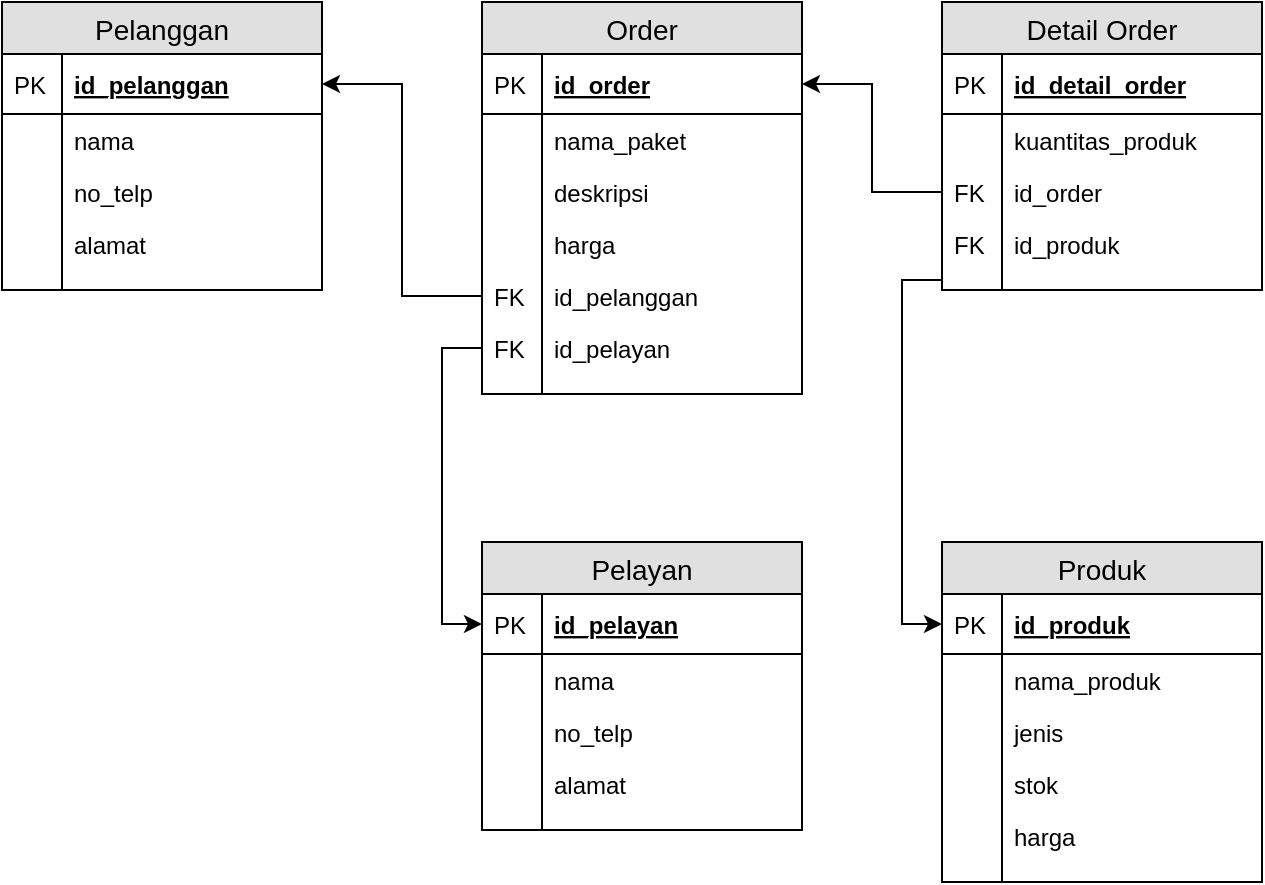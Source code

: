 <mxfile version="12.4.3" type="device" pages="1"><diagram id="r-20l6BwlZdozl5D6j7r" name="Page-1"><mxGraphModel dx="868" dy="411" grid="1" gridSize="10" guides="1" tooltips="1" connect="1" arrows="1" fold="1" page="1" pageScale="1" pageWidth="827" pageHeight="1169" math="0" shadow="0"><root><mxCell id="0"/><mxCell id="1" parent="0"/><mxCell id="B1uhL6iw2P01neQDUyFr-1" value="Pelanggan" style="swimlane;fontStyle=0;childLayout=stackLayout;horizontal=1;startSize=26;fillColor=#e0e0e0;horizontalStack=0;resizeParent=1;resizeParentMax=0;resizeLast=0;collapsible=1;marginBottom=0;swimlaneFillColor=#ffffff;align=center;fontSize=14;" vertex="1" parent="1"><mxGeometry x="150" y="160" width="160" height="144" as="geometry"/></mxCell><mxCell id="B1uhL6iw2P01neQDUyFr-2" value="id_pelanggan" style="shape=partialRectangle;top=0;left=0;right=0;bottom=1;align=left;verticalAlign=middle;fillColor=none;spacingLeft=34;spacingRight=4;overflow=hidden;rotatable=0;points=[[0,0.5],[1,0.5]];portConstraint=eastwest;dropTarget=0;fontStyle=5;fontSize=12;" vertex="1" parent="B1uhL6iw2P01neQDUyFr-1"><mxGeometry y="26" width="160" height="30" as="geometry"/></mxCell><mxCell id="B1uhL6iw2P01neQDUyFr-3" value="PK" style="shape=partialRectangle;top=0;left=0;bottom=0;fillColor=none;align=left;verticalAlign=middle;spacingLeft=4;spacingRight=4;overflow=hidden;rotatable=0;points=[];portConstraint=eastwest;part=1;fontSize=12;" vertex="1" connectable="0" parent="B1uhL6iw2P01neQDUyFr-2"><mxGeometry width="30" height="30" as="geometry"/></mxCell><mxCell id="B1uhL6iw2P01neQDUyFr-4" value="nama" style="shape=partialRectangle;top=0;left=0;right=0;bottom=0;align=left;verticalAlign=top;fillColor=none;spacingLeft=34;spacingRight=4;overflow=hidden;rotatable=0;points=[[0,0.5],[1,0.5]];portConstraint=eastwest;dropTarget=0;fontSize=12;" vertex="1" parent="B1uhL6iw2P01neQDUyFr-1"><mxGeometry y="56" width="160" height="26" as="geometry"/></mxCell><mxCell id="B1uhL6iw2P01neQDUyFr-5" value="" style="shape=partialRectangle;top=0;left=0;bottom=0;fillColor=none;align=left;verticalAlign=top;spacingLeft=4;spacingRight=4;overflow=hidden;rotatable=0;points=[];portConstraint=eastwest;part=1;fontSize=12;" vertex="1" connectable="0" parent="B1uhL6iw2P01neQDUyFr-4"><mxGeometry width="30" height="26" as="geometry"/></mxCell><mxCell id="B1uhL6iw2P01neQDUyFr-6" value="no_telp" style="shape=partialRectangle;top=0;left=0;right=0;bottom=0;align=left;verticalAlign=top;fillColor=none;spacingLeft=34;spacingRight=4;overflow=hidden;rotatable=0;points=[[0,0.5],[1,0.5]];portConstraint=eastwest;dropTarget=0;fontSize=12;" vertex="1" parent="B1uhL6iw2P01neQDUyFr-1"><mxGeometry y="82" width="160" height="26" as="geometry"/></mxCell><mxCell id="B1uhL6iw2P01neQDUyFr-7" value="" style="shape=partialRectangle;top=0;left=0;bottom=0;fillColor=none;align=left;verticalAlign=top;spacingLeft=4;spacingRight=4;overflow=hidden;rotatable=0;points=[];portConstraint=eastwest;part=1;fontSize=12;" vertex="1" connectable="0" parent="B1uhL6iw2P01neQDUyFr-6"><mxGeometry width="30" height="26" as="geometry"/></mxCell><mxCell id="B1uhL6iw2P01neQDUyFr-8" value="alamat" style="shape=partialRectangle;top=0;left=0;right=0;bottom=0;align=left;verticalAlign=top;fillColor=none;spacingLeft=34;spacingRight=4;overflow=hidden;rotatable=0;points=[[0,0.5],[1,0.5]];portConstraint=eastwest;dropTarget=0;fontSize=12;" vertex="1" parent="B1uhL6iw2P01neQDUyFr-1"><mxGeometry y="108" width="160" height="26" as="geometry"/></mxCell><mxCell id="B1uhL6iw2P01neQDUyFr-9" value="" style="shape=partialRectangle;top=0;left=0;bottom=0;fillColor=none;align=left;verticalAlign=top;spacingLeft=4;spacingRight=4;overflow=hidden;rotatable=0;points=[];portConstraint=eastwest;part=1;fontSize=12;" vertex="1" connectable="0" parent="B1uhL6iw2P01neQDUyFr-8"><mxGeometry width="30" height="26" as="geometry"/></mxCell><mxCell id="B1uhL6iw2P01neQDUyFr-10" value="" style="shape=partialRectangle;top=0;left=0;right=0;bottom=0;align=left;verticalAlign=top;fillColor=none;spacingLeft=34;spacingRight=4;overflow=hidden;rotatable=0;points=[[0,0.5],[1,0.5]];portConstraint=eastwest;dropTarget=0;fontSize=12;" vertex="1" parent="B1uhL6iw2P01neQDUyFr-1"><mxGeometry y="134" width="160" height="10" as="geometry"/></mxCell><mxCell id="B1uhL6iw2P01neQDUyFr-11" value="" style="shape=partialRectangle;top=0;left=0;bottom=0;fillColor=none;align=left;verticalAlign=top;spacingLeft=4;spacingRight=4;overflow=hidden;rotatable=0;points=[];portConstraint=eastwest;part=1;fontSize=12;" vertex="1" connectable="0" parent="B1uhL6iw2P01neQDUyFr-10"><mxGeometry width="30" height="10" as="geometry"/></mxCell><mxCell id="B1uhL6iw2P01neQDUyFr-13" value="Order" style="swimlane;fontStyle=0;childLayout=stackLayout;horizontal=1;startSize=26;fillColor=#e0e0e0;horizontalStack=0;resizeParent=1;resizeParentMax=0;resizeLast=0;collapsible=1;marginBottom=0;swimlaneFillColor=#ffffff;align=center;fontSize=14;" vertex="1" parent="1"><mxGeometry x="390" y="160" width="160" height="196" as="geometry"><mxRectangle x="390" y="160" width="70" height="26" as="alternateBounds"/></mxGeometry></mxCell><mxCell id="B1uhL6iw2P01neQDUyFr-14" value="id_order" style="shape=partialRectangle;top=0;left=0;right=0;bottom=1;align=left;verticalAlign=middle;fillColor=none;spacingLeft=34;spacingRight=4;overflow=hidden;rotatable=0;points=[[0,0.5],[1,0.5]];portConstraint=eastwest;dropTarget=0;fontStyle=5;fontSize=12;" vertex="1" parent="B1uhL6iw2P01neQDUyFr-13"><mxGeometry y="26" width="160" height="30" as="geometry"/></mxCell><mxCell id="B1uhL6iw2P01neQDUyFr-15" value="PK" style="shape=partialRectangle;top=0;left=0;bottom=0;fillColor=none;align=left;verticalAlign=middle;spacingLeft=4;spacingRight=4;overflow=hidden;rotatable=0;points=[];portConstraint=eastwest;part=1;fontSize=12;" vertex="1" connectable="0" parent="B1uhL6iw2P01neQDUyFr-14"><mxGeometry width="30" height="30" as="geometry"/></mxCell><mxCell id="B1uhL6iw2P01neQDUyFr-16" value="nama_paket" style="shape=partialRectangle;top=0;left=0;right=0;bottom=0;align=left;verticalAlign=top;fillColor=none;spacingLeft=34;spacingRight=4;overflow=hidden;rotatable=0;points=[[0,0.5],[1,0.5]];portConstraint=eastwest;dropTarget=0;fontSize=12;" vertex="1" parent="B1uhL6iw2P01neQDUyFr-13"><mxGeometry y="56" width="160" height="26" as="geometry"/></mxCell><mxCell id="B1uhL6iw2P01neQDUyFr-17" value="" style="shape=partialRectangle;top=0;left=0;bottom=0;fillColor=none;align=left;verticalAlign=top;spacingLeft=4;spacingRight=4;overflow=hidden;rotatable=0;points=[];portConstraint=eastwest;part=1;fontSize=12;" vertex="1" connectable="0" parent="B1uhL6iw2P01neQDUyFr-16"><mxGeometry width="30" height="26" as="geometry"/></mxCell><mxCell id="B1uhL6iw2P01neQDUyFr-18" value="deskripsi" style="shape=partialRectangle;top=0;left=0;right=0;bottom=0;align=left;verticalAlign=top;fillColor=none;spacingLeft=34;spacingRight=4;overflow=hidden;rotatable=0;points=[[0,0.5],[1,0.5]];portConstraint=eastwest;dropTarget=0;fontSize=12;" vertex="1" parent="B1uhL6iw2P01neQDUyFr-13"><mxGeometry y="82" width="160" height="26" as="geometry"/></mxCell><mxCell id="B1uhL6iw2P01neQDUyFr-19" value="" style="shape=partialRectangle;top=0;left=0;bottom=0;fillColor=none;align=left;verticalAlign=top;spacingLeft=4;spacingRight=4;overflow=hidden;rotatable=0;points=[];portConstraint=eastwest;part=1;fontSize=12;" vertex="1" connectable="0" parent="B1uhL6iw2P01neQDUyFr-18"><mxGeometry width="30" height="26" as="geometry"/></mxCell><mxCell id="B1uhL6iw2P01neQDUyFr-20" value="harga" style="shape=partialRectangle;top=0;left=0;right=0;bottom=0;align=left;verticalAlign=top;fillColor=none;spacingLeft=34;spacingRight=4;overflow=hidden;rotatable=0;points=[[0,0.5],[1,0.5]];portConstraint=eastwest;dropTarget=0;fontSize=12;" vertex="1" parent="B1uhL6iw2P01neQDUyFr-13"><mxGeometry y="108" width="160" height="26" as="geometry"/></mxCell><mxCell id="B1uhL6iw2P01neQDUyFr-21" value="" style="shape=partialRectangle;top=0;left=0;bottom=0;fillColor=none;align=left;verticalAlign=top;spacingLeft=4;spacingRight=4;overflow=hidden;rotatable=0;points=[];portConstraint=eastwest;part=1;fontSize=12;" vertex="1" connectable="0" parent="B1uhL6iw2P01neQDUyFr-20"><mxGeometry width="30" height="26" as="geometry"/></mxCell><mxCell id="B1uhL6iw2P01neQDUyFr-26" value="id_pelanggan" style="shape=partialRectangle;top=0;left=0;right=0;bottom=0;align=left;verticalAlign=top;fillColor=none;spacingLeft=34;spacingRight=4;overflow=hidden;rotatable=0;points=[[0,0.5],[1,0.5]];portConstraint=eastwest;dropTarget=0;fontSize=12;" vertex="1" parent="B1uhL6iw2P01neQDUyFr-13"><mxGeometry y="134" width="160" height="26" as="geometry"/></mxCell><mxCell id="B1uhL6iw2P01neQDUyFr-27" value="FK" style="shape=partialRectangle;top=0;left=0;bottom=0;fillColor=none;align=left;verticalAlign=top;spacingLeft=4;spacingRight=4;overflow=hidden;rotatable=0;points=[];portConstraint=eastwest;part=1;fontSize=12;" vertex="1" connectable="0" parent="B1uhL6iw2P01neQDUyFr-26"><mxGeometry width="30" height="26" as="geometry"/></mxCell><mxCell id="B1uhL6iw2P01neQDUyFr-24" value="id_pelayan" style="shape=partialRectangle;top=0;left=0;right=0;bottom=0;align=left;verticalAlign=top;fillColor=none;spacingLeft=34;spacingRight=4;overflow=hidden;rotatable=0;points=[[0,0.5],[1,0.5]];portConstraint=eastwest;dropTarget=0;fontSize=12;" vertex="1" parent="B1uhL6iw2P01neQDUyFr-13"><mxGeometry y="160" width="160" height="26" as="geometry"/></mxCell><mxCell id="B1uhL6iw2P01neQDUyFr-25" value="FK" style="shape=partialRectangle;top=0;left=0;bottom=0;fillColor=none;align=left;verticalAlign=top;spacingLeft=4;spacingRight=4;overflow=hidden;rotatable=0;points=[];portConstraint=eastwest;part=1;fontSize=12;" vertex="1" connectable="0" parent="B1uhL6iw2P01neQDUyFr-24"><mxGeometry width="30" height="26" as="geometry"/></mxCell><mxCell id="B1uhL6iw2P01neQDUyFr-22" value="" style="shape=partialRectangle;top=0;left=0;right=0;bottom=0;align=left;verticalAlign=top;fillColor=none;spacingLeft=34;spacingRight=4;overflow=hidden;rotatable=0;points=[[0,0.5],[1,0.5]];portConstraint=eastwest;dropTarget=0;fontSize=12;" vertex="1" parent="B1uhL6iw2P01neQDUyFr-13"><mxGeometry y="186" width="160" height="10" as="geometry"/></mxCell><mxCell id="B1uhL6iw2P01neQDUyFr-23" value="" style="shape=partialRectangle;top=0;left=0;bottom=0;fillColor=none;align=left;verticalAlign=top;spacingLeft=4;spacingRight=4;overflow=hidden;rotatable=0;points=[];portConstraint=eastwest;part=1;fontSize=12;" vertex="1" connectable="0" parent="B1uhL6iw2P01neQDUyFr-22"><mxGeometry width="30" height="10" as="geometry"/></mxCell><mxCell id="B1uhL6iw2P01neQDUyFr-28" value="Pelayan" style="swimlane;fontStyle=0;childLayout=stackLayout;horizontal=1;startSize=26;fillColor=#e0e0e0;horizontalStack=0;resizeParent=1;resizeParentMax=0;resizeLast=0;collapsible=1;marginBottom=0;swimlaneFillColor=#ffffff;align=center;fontSize=14;" vertex="1" parent="1"><mxGeometry x="390" y="430" width="160" height="144" as="geometry"/></mxCell><mxCell id="B1uhL6iw2P01neQDUyFr-29" value="id_pelayan" style="shape=partialRectangle;top=0;left=0;right=0;bottom=1;align=left;verticalAlign=middle;fillColor=none;spacingLeft=34;spacingRight=4;overflow=hidden;rotatable=0;points=[[0,0.5],[1,0.5]];portConstraint=eastwest;dropTarget=0;fontStyle=5;fontSize=12;" vertex="1" parent="B1uhL6iw2P01neQDUyFr-28"><mxGeometry y="26" width="160" height="30" as="geometry"/></mxCell><mxCell id="B1uhL6iw2P01neQDUyFr-30" value="PK" style="shape=partialRectangle;top=0;left=0;bottom=0;fillColor=none;align=left;verticalAlign=middle;spacingLeft=4;spacingRight=4;overflow=hidden;rotatable=0;points=[];portConstraint=eastwest;part=1;fontSize=12;" vertex="1" connectable="0" parent="B1uhL6iw2P01neQDUyFr-29"><mxGeometry width="30" height="30" as="geometry"/></mxCell><mxCell id="B1uhL6iw2P01neQDUyFr-31" value="nama" style="shape=partialRectangle;top=0;left=0;right=0;bottom=0;align=left;verticalAlign=top;fillColor=none;spacingLeft=34;spacingRight=4;overflow=hidden;rotatable=0;points=[[0,0.5],[1,0.5]];portConstraint=eastwest;dropTarget=0;fontSize=12;" vertex="1" parent="B1uhL6iw2P01neQDUyFr-28"><mxGeometry y="56" width="160" height="26" as="geometry"/></mxCell><mxCell id="B1uhL6iw2P01neQDUyFr-32" value="" style="shape=partialRectangle;top=0;left=0;bottom=0;fillColor=none;align=left;verticalAlign=top;spacingLeft=4;spacingRight=4;overflow=hidden;rotatable=0;points=[];portConstraint=eastwest;part=1;fontSize=12;" vertex="1" connectable="0" parent="B1uhL6iw2P01neQDUyFr-31"><mxGeometry width="30" height="26" as="geometry"/></mxCell><mxCell id="B1uhL6iw2P01neQDUyFr-33" value="no_telp" style="shape=partialRectangle;top=0;left=0;right=0;bottom=0;align=left;verticalAlign=top;fillColor=none;spacingLeft=34;spacingRight=4;overflow=hidden;rotatable=0;points=[[0,0.5],[1,0.5]];portConstraint=eastwest;dropTarget=0;fontSize=12;" vertex="1" parent="B1uhL6iw2P01neQDUyFr-28"><mxGeometry y="82" width="160" height="26" as="geometry"/></mxCell><mxCell id="B1uhL6iw2P01neQDUyFr-34" value="" style="shape=partialRectangle;top=0;left=0;bottom=0;fillColor=none;align=left;verticalAlign=top;spacingLeft=4;spacingRight=4;overflow=hidden;rotatable=0;points=[];portConstraint=eastwest;part=1;fontSize=12;" vertex="1" connectable="0" parent="B1uhL6iw2P01neQDUyFr-33"><mxGeometry width="30" height="26" as="geometry"/></mxCell><mxCell id="B1uhL6iw2P01neQDUyFr-35" value="alamat" style="shape=partialRectangle;top=0;left=0;right=0;bottom=0;align=left;verticalAlign=top;fillColor=none;spacingLeft=34;spacingRight=4;overflow=hidden;rotatable=0;points=[[0,0.5],[1,0.5]];portConstraint=eastwest;dropTarget=0;fontSize=12;" vertex="1" parent="B1uhL6iw2P01neQDUyFr-28"><mxGeometry y="108" width="160" height="26" as="geometry"/></mxCell><mxCell id="B1uhL6iw2P01neQDUyFr-36" value="" style="shape=partialRectangle;top=0;left=0;bottom=0;fillColor=none;align=left;verticalAlign=top;spacingLeft=4;spacingRight=4;overflow=hidden;rotatable=0;points=[];portConstraint=eastwest;part=1;fontSize=12;" vertex="1" connectable="0" parent="B1uhL6iw2P01neQDUyFr-35"><mxGeometry width="30" height="26" as="geometry"/></mxCell><mxCell id="B1uhL6iw2P01neQDUyFr-37" value="" style="shape=partialRectangle;top=0;left=0;right=0;bottom=0;align=left;verticalAlign=top;fillColor=none;spacingLeft=34;spacingRight=4;overflow=hidden;rotatable=0;points=[[0,0.5],[1,0.5]];portConstraint=eastwest;dropTarget=0;fontSize=12;" vertex="1" parent="B1uhL6iw2P01neQDUyFr-28"><mxGeometry y="134" width="160" height="10" as="geometry"/></mxCell><mxCell id="B1uhL6iw2P01neQDUyFr-38" value="" style="shape=partialRectangle;top=0;left=0;bottom=0;fillColor=none;align=left;verticalAlign=top;spacingLeft=4;spacingRight=4;overflow=hidden;rotatable=0;points=[];portConstraint=eastwest;part=1;fontSize=12;" vertex="1" connectable="0" parent="B1uhL6iw2P01neQDUyFr-37"><mxGeometry width="30" height="10" as="geometry"/></mxCell><mxCell id="B1uhL6iw2P01neQDUyFr-39" value="Produk" style="swimlane;fontStyle=0;childLayout=stackLayout;horizontal=1;startSize=26;fillColor=#e0e0e0;horizontalStack=0;resizeParent=1;resizeParentMax=0;resizeLast=0;collapsible=1;marginBottom=0;swimlaneFillColor=#ffffff;align=center;fontSize=14;" vertex="1" parent="1"><mxGeometry x="620" y="430" width="160" height="170" as="geometry"/></mxCell><mxCell id="B1uhL6iw2P01neQDUyFr-40" value="id_produk" style="shape=partialRectangle;top=0;left=0;right=0;bottom=1;align=left;verticalAlign=middle;fillColor=none;spacingLeft=34;spacingRight=4;overflow=hidden;rotatable=0;points=[[0,0.5],[1,0.5]];portConstraint=eastwest;dropTarget=0;fontStyle=5;fontSize=12;" vertex="1" parent="B1uhL6iw2P01neQDUyFr-39"><mxGeometry y="26" width="160" height="30" as="geometry"/></mxCell><mxCell id="B1uhL6iw2P01neQDUyFr-41" value="PK" style="shape=partialRectangle;top=0;left=0;bottom=0;fillColor=none;align=left;verticalAlign=middle;spacingLeft=4;spacingRight=4;overflow=hidden;rotatable=0;points=[];portConstraint=eastwest;part=1;fontSize=12;" vertex="1" connectable="0" parent="B1uhL6iw2P01neQDUyFr-40"><mxGeometry width="30" height="30" as="geometry"/></mxCell><mxCell id="B1uhL6iw2P01neQDUyFr-42" value="nama_produk" style="shape=partialRectangle;top=0;left=0;right=0;bottom=0;align=left;verticalAlign=top;fillColor=none;spacingLeft=34;spacingRight=4;overflow=hidden;rotatable=0;points=[[0,0.5],[1,0.5]];portConstraint=eastwest;dropTarget=0;fontSize=12;" vertex="1" parent="B1uhL6iw2P01neQDUyFr-39"><mxGeometry y="56" width="160" height="26" as="geometry"/></mxCell><mxCell id="B1uhL6iw2P01neQDUyFr-43" value="" style="shape=partialRectangle;top=0;left=0;bottom=0;fillColor=none;align=left;verticalAlign=top;spacingLeft=4;spacingRight=4;overflow=hidden;rotatable=0;points=[];portConstraint=eastwest;part=1;fontSize=12;" vertex="1" connectable="0" parent="B1uhL6iw2P01neQDUyFr-42"><mxGeometry width="30" height="26" as="geometry"/></mxCell><mxCell id="B1uhL6iw2P01neQDUyFr-44" value="jenis" style="shape=partialRectangle;top=0;left=0;right=0;bottom=0;align=left;verticalAlign=top;fillColor=none;spacingLeft=34;spacingRight=4;overflow=hidden;rotatable=0;points=[[0,0.5],[1,0.5]];portConstraint=eastwest;dropTarget=0;fontSize=12;" vertex="1" parent="B1uhL6iw2P01neQDUyFr-39"><mxGeometry y="82" width="160" height="26" as="geometry"/></mxCell><mxCell id="B1uhL6iw2P01neQDUyFr-45" value="" style="shape=partialRectangle;top=0;left=0;bottom=0;fillColor=none;align=left;verticalAlign=top;spacingLeft=4;spacingRight=4;overflow=hidden;rotatable=0;points=[];portConstraint=eastwest;part=1;fontSize=12;" vertex="1" connectable="0" parent="B1uhL6iw2P01neQDUyFr-44"><mxGeometry width="30" height="26" as="geometry"/></mxCell><mxCell id="B1uhL6iw2P01neQDUyFr-50" value="stok" style="shape=partialRectangle;top=0;left=0;right=0;bottom=0;align=left;verticalAlign=top;fillColor=none;spacingLeft=34;spacingRight=4;overflow=hidden;rotatable=0;points=[[0,0.5],[1,0.5]];portConstraint=eastwest;dropTarget=0;fontSize=12;" vertex="1" parent="B1uhL6iw2P01neQDUyFr-39"><mxGeometry y="108" width="160" height="26" as="geometry"/></mxCell><mxCell id="B1uhL6iw2P01neQDUyFr-51" value="" style="shape=partialRectangle;top=0;left=0;bottom=0;fillColor=none;align=left;verticalAlign=top;spacingLeft=4;spacingRight=4;overflow=hidden;rotatable=0;points=[];portConstraint=eastwest;part=1;fontSize=12;" vertex="1" connectable="0" parent="B1uhL6iw2P01neQDUyFr-50"><mxGeometry width="30" height="26" as="geometry"/></mxCell><mxCell id="B1uhL6iw2P01neQDUyFr-46" value="harga" style="shape=partialRectangle;top=0;left=0;right=0;bottom=0;align=left;verticalAlign=top;fillColor=none;spacingLeft=34;spacingRight=4;overflow=hidden;rotatable=0;points=[[0,0.5],[1,0.5]];portConstraint=eastwest;dropTarget=0;fontSize=12;" vertex="1" parent="B1uhL6iw2P01neQDUyFr-39"><mxGeometry y="134" width="160" height="26" as="geometry"/></mxCell><mxCell id="B1uhL6iw2P01neQDUyFr-47" value="" style="shape=partialRectangle;top=0;left=0;bottom=0;fillColor=none;align=left;verticalAlign=top;spacingLeft=4;spacingRight=4;overflow=hidden;rotatable=0;points=[];portConstraint=eastwest;part=1;fontSize=12;" vertex="1" connectable="0" parent="B1uhL6iw2P01neQDUyFr-46"><mxGeometry width="30" height="26" as="geometry"/></mxCell><mxCell id="B1uhL6iw2P01neQDUyFr-48" value="" style="shape=partialRectangle;top=0;left=0;right=0;bottom=0;align=left;verticalAlign=top;fillColor=none;spacingLeft=34;spacingRight=4;overflow=hidden;rotatable=0;points=[[0,0.5],[1,0.5]];portConstraint=eastwest;dropTarget=0;fontSize=12;" vertex="1" parent="B1uhL6iw2P01neQDUyFr-39"><mxGeometry y="160" width="160" height="10" as="geometry"/></mxCell><mxCell id="B1uhL6iw2P01neQDUyFr-49" value="" style="shape=partialRectangle;top=0;left=0;bottom=0;fillColor=none;align=left;verticalAlign=top;spacingLeft=4;spacingRight=4;overflow=hidden;rotatable=0;points=[];portConstraint=eastwest;part=1;fontSize=12;" vertex="1" connectable="0" parent="B1uhL6iw2P01neQDUyFr-48"><mxGeometry width="30" height="10" as="geometry"/></mxCell><mxCell id="B1uhL6iw2P01neQDUyFr-52" value="Detail Order" style="swimlane;fontStyle=0;childLayout=stackLayout;horizontal=1;startSize=26;fillColor=#e0e0e0;horizontalStack=0;resizeParent=1;resizeParentMax=0;resizeLast=0;collapsible=1;marginBottom=0;swimlaneFillColor=#ffffff;align=center;fontSize=14;" vertex="1" parent="1"><mxGeometry x="620" y="160" width="160" height="144" as="geometry"><mxRectangle x="390" y="160" width="70" height="26" as="alternateBounds"/></mxGeometry></mxCell><mxCell id="B1uhL6iw2P01neQDUyFr-53" value="id_detail_order" style="shape=partialRectangle;top=0;left=0;right=0;bottom=1;align=left;verticalAlign=middle;fillColor=none;spacingLeft=34;spacingRight=4;overflow=hidden;rotatable=0;points=[[0,0.5],[1,0.5]];portConstraint=eastwest;dropTarget=0;fontStyle=5;fontSize=12;" vertex="1" parent="B1uhL6iw2P01neQDUyFr-52"><mxGeometry y="26" width="160" height="30" as="geometry"/></mxCell><mxCell id="B1uhL6iw2P01neQDUyFr-54" value="PK" style="shape=partialRectangle;top=0;left=0;bottom=0;fillColor=none;align=left;verticalAlign=middle;spacingLeft=4;spacingRight=4;overflow=hidden;rotatable=0;points=[];portConstraint=eastwest;part=1;fontSize=12;" vertex="1" connectable="0" parent="B1uhL6iw2P01neQDUyFr-53"><mxGeometry width="30" height="30" as="geometry"/></mxCell><mxCell id="B1uhL6iw2P01neQDUyFr-55" value="kuantitas_produk" style="shape=partialRectangle;top=0;left=0;right=0;bottom=0;align=left;verticalAlign=top;fillColor=none;spacingLeft=34;spacingRight=4;overflow=hidden;rotatable=0;points=[[0,0.5],[1,0.5]];portConstraint=eastwest;dropTarget=0;fontSize=12;" vertex="1" parent="B1uhL6iw2P01neQDUyFr-52"><mxGeometry y="56" width="160" height="26" as="geometry"/></mxCell><mxCell id="B1uhL6iw2P01neQDUyFr-56" value="" style="shape=partialRectangle;top=0;left=0;bottom=0;fillColor=none;align=left;verticalAlign=top;spacingLeft=4;spacingRight=4;overflow=hidden;rotatable=0;points=[];portConstraint=eastwest;part=1;fontSize=12;" vertex="1" connectable="0" parent="B1uhL6iw2P01neQDUyFr-55"><mxGeometry width="30" height="26" as="geometry"/></mxCell><mxCell id="B1uhL6iw2P01neQDUyFr-61" value="id_order" style="shape=partialRectangle;top=0;left=0;right=0;bottom=0;align=left;verticalAlign=top;fillColor=none;spacingLeft=34;spacingRight=4;overflow=hidden;rotatable=0;points=[[0,0.5],[1,0.5]];portConstraint=eastwest;dropTarget=0;fontSize=12;" vertex="1" parent="B1uhL6iw2P01neQDUyFr-52"><mxGeometry y="82" width="160" height="26" as="geometry"/></mxCell><mxCell id="B1uhL6iw2P01neQDUyFr-62" value="FK" style="shape=partialRectangle;top=0;left=0;bottom=0;fillColor=none;align=left;verticalAlign=top;spacingLeft=4;spacingRight=4;overflow=hidden;rotatable=0;points=[];portConstraint=eastwest;part=1;fontSize=12;" vertex="1" connectable="0" parent="B1uhL6iw2P01neQDUyFr-61"><mxGeometry width="30" height="26" as="geometry"/></mxCell><mxCell id="B1uhL6iw2P01neQDUyFr-63" value="id_produk" style="shape=partialRectangle;top=0;left=0;right=0;bottom=0;align=left;verticalAlign=top;fillColor=none;spacingLeft=34;spacingRight=4;overflow=hidden;rotatable=0;points=[[0,0.5],[1,0.5]];portConstraint=eastwest;dropTarget=0;fontSize=12;" vertex="1" parent="B1uhL6iw2P01neQDUyFr-52"><mxGeometry y="108" width="160" height="26" as="geometry"/></mxCell><mxCell id="B1uhL6iw2P01neQDUyFr-64" value="FK" style="shape=partialRectangle;top=0;left=0;bottom=0;fillColor=none;align=left;verticalAlign=top;spacingLeft=4;spacingRight=4;overflow=hidden;rotatable=0;points=[];portConstraint=eastwest;part=1;fontSize=12;" vertex="1" connectable="0" parent="B1uhL6iw2P01neQDUyFr-63"><mxGeometry width="30" height="26" as="geometry"/></mxCell><mxCell id="B1uhL6iw2P01neQDUyFr-65" value="" style="shape=partialRectangle;top=0;left=0;right=0;bottom=0;align=left;verticalAlign=top;fillColor=none;spacingLeft=34;spacingRight=4;overflow=hidden;rotatable=0;points=[[0,0.5],[1,0.5]];portConstraint=eastwest;dropTarget=0;fontSize=12;" vertex="1" parent="B1uhL6iw2P01neQDUyFr-52"><mxGeometry y="134" width="160" height="10" as="geometry"/></mxCell><mxCell id="B1uhL6iw2P01neQDUyFr-66" value="" style="shape=partialRectangle;top=0;left=0;bottom=0;fillColor=none;align=left;verticalAlign=top;spacingLeft=4;spacingRight=4;overflow=hidden;rotatable=0;points=[];portConstraint=eastwest;part=1;fontSize=12;" vertex="1" connectable="0" parent="B1uhL6iw2P01neQDUyFr-65"><mxGeometry width="30" height="10" as="geometry"/></mxCell><mxCell id="B1uhL6iw2P01neQDUyFr-67" style="edgeStyle=orthogonalEdgeStyle;rounded=0;orthogonalLoop=1;jettySize=auto;html=1;entryX=1;entryY=0.5;entryDx=0;entryDy=0;" edge="1" parent="1" source="B1uhL6iw2P01neQDUyFr-26" target="B1uhL6iw2P01neQDUyFr-2"><mxGeometry relative="1" as="geometry"/></mxCell><mxCell id="B1uhL6iw2P01neQDUyFr-68" style="edgeStyle=orthogonalEdgeStyle;rounded=0;orthogonalLoop=1;jettySize=auto;html=1;entryX=0;entryY=0.5;entryDx=0;entryDy=0;" edge="1" parent="1" source="B1uhL6iw2P01neQDUyFr-24" target="B1uhL6iw2P01neQDUyFr-29"><mxGeometry relative="1" as="geometry"/></mxCell><mxCell id="B1uhL6iw2P01neQDUyFr-69" style="edgeStyle=orthogonalEdgeStyle;rounded=0;orthogonalLoop=1;jettySize=auto;html=1;entryX=1;entryY=0.5;entryDx=0;entryDy=0;" edge="1" parent="1" source="B1uhL6iw2P01neQDUyFr-61" target="B1uhL6iw2P01neQDUyFr-14"><mxGeometry relative="1" as="geometry"/></mxCell><mxCell id="B1uhL6iw2P01neQDUyFr-70" style="edgeStyle=orthogonalEdgeStyle;rounded=0;orthogonalLoop=1;jettySize=auto;html=1;entryX=0;entryY=0.5;entryDx=0;entryDy=0;" edge="1" parent="1" source="B1uhL6iw2P01neQDUyFr-65" target="B1uhL6iw2P01neQDUyFr-40"><mxGeometry relative="1" as="geometry"/></mxCell></root></mxGraphModel></diagram></mxfile>